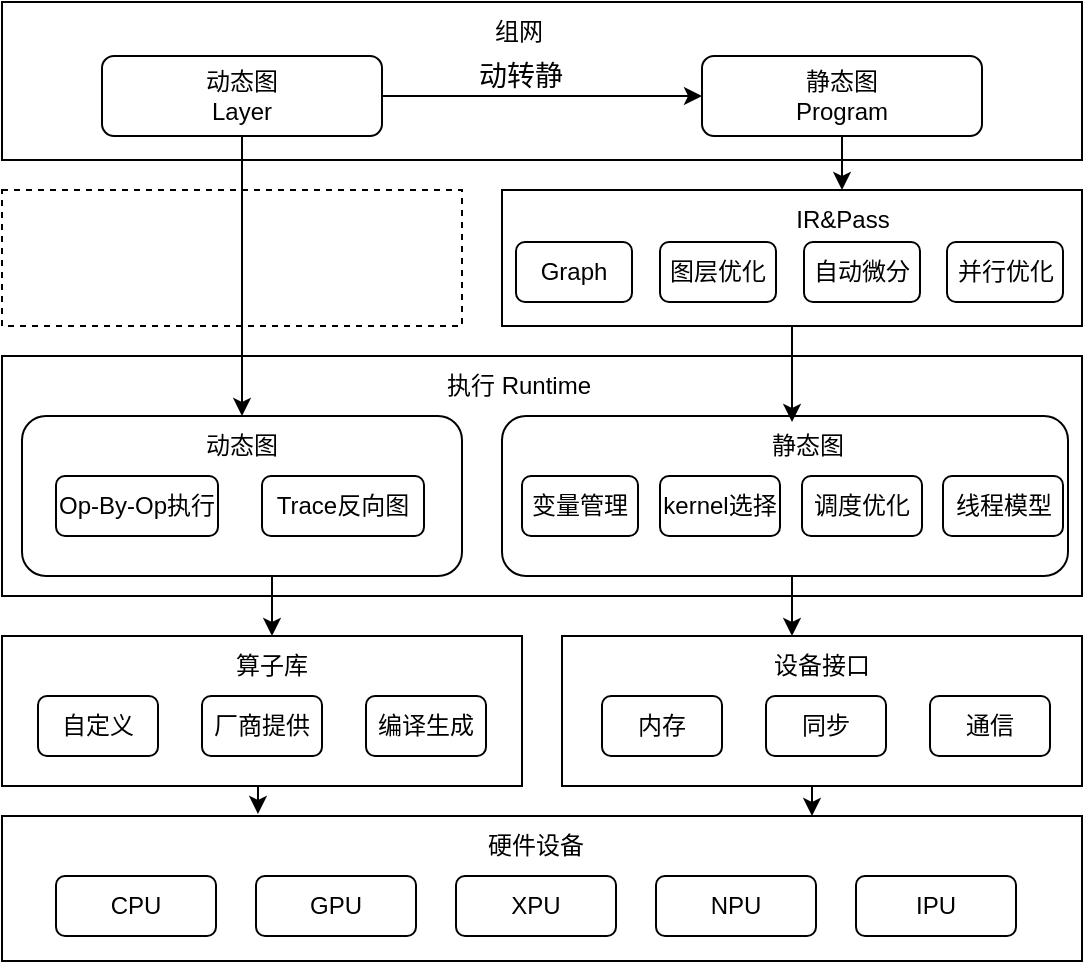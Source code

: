 <mxfile version="20.2.3" type="github">
  <diagram id="rXGSz3U36eyEYQaMbO1N" name="第 1 页">
    <mxGraphModel dx="946" dy="614" grid="1" gridSize="10" guides="1" tooltips="1" connect="1" arrows="1" fold="1" page="1" pageScale="1" pageWidth="827" pageHeight="1169" math="0" shadow="0">
      <root>
        <mxCell id="0" />
        <mxCell id="1" parent="0" />
        <mxCell id="rT3pATEFfJOMWAjfTn8K-68" value="" style="rounded=0;whiteSpace=wrap;html=1;dashed=1;" vertex="1" parent="1">
          <mxGeometry x="190" y="124" width="230" height="68" as="geometry" />
        </mxCell>
        <mxCell id="rT3pATEFfJOMWAjfTn8K-6" value="" style="rounded=0;whiteSpace=wrap;html=1;" vertex="1" parent="1">
          <mxGeometry x="190" y="437" width="540" height="72.5" as="geometry" />
        </mxCell>
        <mxCell id="rT3pATEFfJOMWAjfTn8K-79" style="edgeStyle=orthogonalEdgeStyle;rounded=0;orthogonalLoop=1;jettySize=auto;html=1;exitX=0.5;exitY=1;exitDx=0;exitDy=0;entryX=0.237;entryY=-0.014;entryDx=0;entryDy=0;entryPerimeter=0;fontSize=14;" edge="1" parent="1" source="rT3pATEFfJOMWAjfTn8K-7" target="rT3pATEFfJOMWAjfTn8K-6">
          <mxGeometry relative="1" as="geometry" />
        </mxCell>
        <mxCell id="rT3pATEFfJOMWAjfTn8K-7" value="" style="rounded=0;whiteSpace=wrap;html=1;" vertex="1" parent="1">
          <mxGeometry x="190" y="347" width="260" height="75" as="geometry" />
        </mxCell>
        <mxCell id="rT3pATEFfJOMWAjfTn8K-15" value="算子库" style="text;html=1;strokeColor=none;fillColor=none;align=center;verticalAlign=middle;whiteSpace=wrap;rounded=0;" vertex="1" parent="1">
          <mxGeometry x="295" y="347" width="60" height="30" as="geometry" />
        </mxCell>
        <mxCell id="rT3pATEFfJOMWAjfTn8K-24" value="" style="rounded=0;whiteSpace=wrap;html=1;" vertex="1" parent="1">
          <mxGeometry x="190" y="207" width="540" height="120" as="geometry" />
        </mxCell>
        <mxCell id="rT3pATEFfJOMWAjfTn8K-25" value="执行 Runtime" style="text;html=1;strokeColor=none;fillColor=none;align=center;verticalAlign=middle;whiteSpace=wrap;rounded=0;" vertex="1" parent="1">
          <mxGeometry x="410" y="207" width="77" height="30" as="geometry" />
        </mxCell>
        <mxCell id="rT3pATEFfJOMWAjfTn8K-80" style="edgeStyle=orthogonalEdgeStyle;rounded=0;orthogonalLoop=1;jettySize=auto;html=1;exitX=0.5;exitY=1;exitDx=0;exitDy=0;entryX=0.75;entryY=0;entryDx=0;entryDy=0;fontSize=14;" edge="1" parent="1" source="rT3pATEFfJOMWAjfTn8K-28" target="rT3pATEFfJOMWAjfTn8K-6">
          <mxGeometry relative="1" as="geometry" />
        </mxCell>
        <mxCell id="rT3pATEFfJOMWAjfTn8K-28" value="" style="rounded=0;whiteSpace=wrap;html=1;" vertex="1" parent="1">
          <mxGeometry x="470" y="347" width="260" height="75" as="geometry" />
        </mxCell>
        <mxCell id="rT3pATEFfJOMWAjfTn8K-33" value="设备接口" style="text;html=1;strokeColor=none;fillColor=none;align=center;verticalAlign=middle;whiteSpace=wrap;rounded=0;" vertex="1" parent="1">
          <mxGeometry x="570" y="347" width="60" height="30" as="geometry" />
        </mxCell>
        <mxCell id="rT3pATEFfJOMWAjfTn8K-34" value="硬件设备" style="text;html=1;strokeColor=none;fillColor=none;align=center;verticalAlign=middle;whiteSpace=wrap;rounded=0;" vertex="1" parent="1">
          <mxGeometry x="427" y="437" width="60" height="30" as="geometry" />
        </mxCell>
        <mxCell id="rT3pATEFfJOMWAjfTn8K-1" value="CPU" style="rounded=1;whiteSpace=wrap;html=1;" vertex="1" parent="1">
          <mxGeometry x="217" y="467" width="80" height="30" as="geometry" />
        </mxCell>
        <mxCell id="rT3pATEFfJOMWAjfTn8K-2" value="GPU" style="rounded=1;whiteSpace=wrap;html=1;" vertex="1" parent="1">
          <mxGeometry x="317" y="467" width="80" height="30" as="geometry" />
        </mxCell>
        <mxCell id="rT3pATEFfJOMWAjfTn8K-3" value="XPU" style="rounded=1;whiteSpace=wrap;html=1;" vertex="1" parent="1">
          <mxGeometry x="417" y="467" width="80" height="30" as="geometry" />
        </mxCell>
        <mxCell id="rT3pATEFfJOMWAjfTn8K-4" value="NPU" style="rounded=1;whiteSpace=wrap;html=1;" vertex="1" parent="1">
          <mxGeometry x="517" y="467" width="80" height="30" as="geometry" />
        </mxCell>
        <mxCell id="rT3pATEFfJOMWAjfTn8K-5" value="IPU" style="rounded=1;whiteSpace=wrap;html=1;" vertex="1" parent="1">
          <mxGeometry x="617" y="467" width="80" height="30" as="geometry" />
        </mxCell>
        <mxCell id="rT3pATEFfJOMWAjfTn8K-30" value="内存" style="rounded=1;whiteSpace=wrap;html=1;flipH=0;" vertex="1" parent="1">
          <mxGeometry x="490" y="377" width="60" height="30" as="geometry" />
        </mxCell>
        <mxCell id="rT3pATEFfJOMWAjfTn8K-31" value="同步" style="rounded=1;whiteSpace=wrap;html=1;flipH=0;" vertex="1" parent="1">
          <mxGeometry x="572" y="377" width="60" height="30" as="geometry" />
        </mxCell>
        <mxCell id="rT3pATEFfJOMWAjfTn8K-32" value="通信" style="rounded=1;whiteSpace=wrap;html=1;flipH=0;" vertex="1" parent="1">
          <mxGeometry x="654" y="377" width="60" height="30" as="geometry" />
        </mxCell>
        <mxCell id="rT3pATEFfJOMWAjfTn8K-9" value="自定义" style="rounded=1;whiteSpace=wrap;html=1;" vertex="1" parent="1">
          <mxGeometry x="208" y="377" width="60" height="30" as="geometry" />
        </mxCell>
        <mxCell id="rT3pATEFfJOMWAjfTn8K-10" value="厂商提供" style="rounded=1;whiteSpace=wrap;html=1;" vertex="1" parent="1">
          <mxGeometry x="290" y="377" width="60" height="30" as="geometry" />
        </mxCell>
        <mxCell id="rT3pATEFfJOMWAjfTn8K-11" value="编译生成" style="rounded=1;whiteSpace=wrap;html=1;" vertex="1" parent="1">
          <mxGeometry x="372" y="377" width="60" height="30" as="geometry" />
        </mxCell>
        <mxCell id="rT3pATEFfJOMWAjfTn8K-75" style="edgeStyle=orthogonalEdgeStyle;rounded=0;orthogonalLoop=1;jettySize=auto;html=1;exitX=0.5;exitY=1;exitDx=0;exitDy=0;entryX=0.5;entryY=0;entryDx=0;entryDy=0;fontSize=14;" edge="1" parent="1" source="rT3pATEFfJOMWAjfTn8K-35" target="rT3pATEFfJOMWAjfTn8K-15">
          <mxGeometry relative="1" as="geometry" />
        </mxCell>
        <mxCell id="rT3pATEFfJOMWAjfTn8K-35" value="" style="rounded=1;whiteSpace=wrap;html=1;" vertex="1" parent="1">
          <mxGeometry x="200" y="237" width="220" height="80" as="geometry" />
        </mxCell>
        <mxCell id="rT3pATEFfJOMWAjfTn8K-37" value="动态图" style="text;html=1;strokeColor=none;fillColor=none;align=center;verticalAlign=middle;whiteSpace=wrap;rounded=0;" vertex="1" parent="1">
          <mxGeometry x="280" y="237" width="60" height="30" as="geometry" />
        </mxCell>
        <mxCell id="rT3pATEFfJOMWAjfTn8K-77" style="edgeStyle=orthogonalEdgeStyle;rounded=0;orthogonalLoop=1;jettySize=auto;html=1;exitX=0.5;exitY=1;exitDx=0;exitDy=0;entryX=0.25;entryY=0;entryDx=0;entryDy=0;fontSize=14;" edge="1" parent="1" source="rT3pATEFfJOMWAjfTn8K-38" target="rT3pATEFfJOMWAjfTn8K-33">
          <mxGeometry relative="1" as="geometry" />
        </mxCell>
        <mxCell id="rT3pATEFfJOMWAjfTn8K-38" value="" style="rounded=1;whiteSpace=wrap;html=1;" vertex="1" parent="1">
          <mxGeometry x="440" y="237" width="283" height="80" as="geometry" />
        </mxCell>
        <mxCell id="rT3pATEFfJOMWAjfTn8K-39" value="静态图" style="text;html=1;strokeColor=none;fillColor=none;align=center;verticalAlign=middle;whiteSpace=wrap;rounded=0;" vertex="1" parent="1">
          <mxGeometry x="563" y="237" width="60" height="30" as="geometry" />
        </mxCell>
        <mxCell id="rT3pATEFfJOMWAjfTn8K-42" value="变量管理" style="rounded=1;whiteSpace=wrap;html=1;flipH=0;" vertex="1" parent="1">
          <mxGeometry x="450" y="267" width="58" height="30" as="geometry" />
        </mxCell>
        <mxCell id="rT3pATEFfJOMWAjfTn8K-43" value="kernel选择" style="rounded=1;whiteSpace=wrap;html=1;flipH=0;" vertex="1" parent="1">
          <mxGeometry x="519" y="267" width="60" height="30" as="geometry" />
        </mxCell>
        <mxCell id="rT3pATEFfJOMWAjfTn8K-44" value="调度优化" style="rounded=1;whiteSpace=wrap;html=1;flipH=0;" vertex="1" parent="1">
          <mxGeometry x="590" y="267" width="60" height="30" as="geometry" />
        </mxCell>
        <mxCell id="rT3pATEFfJOMWAjfTn8K-45" value="Op-By-Op执行" style="rounded=1;whiteSpace=wrap;html=1;flipH=0;" vertex="1" parent="1">
          <mxGeometry x="217" y="267" width="81" height="30" as="geometry" />
        </mxCell>
        <mxCell id="rT3pATEFfJOMWAjfTn8K-46" value="Trace反向图" style="rounded=1;whiteSpace=wrap;html=1;flipH=0;" vertex="1" parent="1">
          <mxGeometry x="320" y="267" width="81" height="30" as="geometry" />
        </mxCell>
        <mxCell id="rT3pATEFfJOMWAjfTn8K-47" value="线程模型" style="rounded=1;whiteSpace=wrap;html=1;flipH=0;" vertex="1" parent="1">
          <mxGeometry x="660.5" y="267" width="60" height="30" as="geometry" />
        </mxCell>
        <mxCell id="rT3pATEFfJOMWAjfTn8K-48" value="" style="rounded=0;whiteSpace=wrap;html=1;" vertex="1" parent="1">
          <mxGeometry x="190" y="30" width="540" height="79" as="geometry" />
        </mxCell>
        <mxCell id="rT3pATEFfJOMWAjfTn8K-49" value="组网" style="text;html=1;strokeColor=none;fillColor=none;align=center;verticalAlign=middle;whiteSpace=wrap;rounded=0;" vertex="1" parent="1">
          <mxGeometry x="410" y="30" width="77" height="30" as="geometry" />
        </mxCell>
        <mxCell id="rT3pATEFfJOMWAjfTn8K-56" style="edgeStyle=orthogonalEdgeStyle;rounded=0;orthogonalLoop=1;jettySize=auto;html=1;exitX=1;exitY=0.5;exitDx=0;exitDy=0;entryX=0;entryY=0.5;entryDx=0;entryDy=0;" edge="1" parent="1" source="rT3pATEFfJOMWAjfTn8K-51" target="rT3pATEFfJOMWAjfTn8K-54">
          <mxGeometry relative="1" as="geometry" />
        </mxCell>
        <mxCell id="rT3pATEFfJOMWAjfTn8K-57" value="&lt;font style=&quot;font-size: 14px;&quot;&gt;动转静&lt;/font&gt;" style="edgeLabel;html=1;align=center;verticalAlign=middle;resizable=0;points=[];" vertex="1" connectable="0" parent="rT3pATEFfJOMWAjfTn8K-56">
          <mxGeometry x="-0.175" y="-1" relative="1" as="geometry">
            <mxPoint x="3" y="-11" as="offset" />
          </mxGeometry>
        </mxCell>
        <mxCell id="rT3pATEFfJOMWAjfTn8K-76" style="edgeStyle=orthogonalEdgeStyle;rounded=0;orthogonalLoop=1;jettySize=auto;html=1;exitX=0.5;exitY=1;exitDx=0;exitDy=0;entryX=0.5;entryY=0;entryDx=0;entryDy=0;fontSize=14;" edge="1" parent="1" source="rT3pATEFfJOMWAjfTn8K-51" target="rT3pATEFfJOMWAjfTn8K-37">
          <mxGeometry relative="1" as="geometry" />
        </mxCell>
        <mxCell id="rT3pATEFfJOMWAjfTn8K-51" value="动态图&lt;br&gt;Layer" style="rounded=1;whiteSpace=wrap;html=1;flipH=0;" vertex="1" parent="1">
          <mxGeometry x="240" y="57" width="140" height="40" as="geometry" />
        </mxCell>
        <mxCell id="rT3pATEFfJOMWAjfTn8K-67" style="edgeStyle=orthogonalEdgeStyle;rounded=0;orthogonalLoop=1;jettySize=auto;html=1;entryX=0.5;entryY=0;entryDx=0;entryDy=0;fontSize=14;" edge="1" parent="1" source="rT3pATEFfJOMWAjfTn8K-54" target="rT3pATEFfJOMWAjfTn8K-60">
          <mxGeometry relative="1" as="geometry" />
        </mxCell>
        <mxCell id="rT3pATEFfJOMWAjfTn8K-54" value="静态图&lt;br&gt;Program" style="rounded=1;whiteSpace=wrap;html=1;flipH=0;" vertex="1" parent="1">
          <mxGeometry x="540" y="57" width="140" height="40" as="geometry" />
        </mxCell>
        <mxCell id="rT3pATEFfJOMWAjfTn8K-78" style="edgeStyle=orthogonalEdgeStyle;rounded=0;orthogonalLoop=1;jettySize=auto;html=1;exitX=0.5;exitY=1;exitDx=0;exitDy=0;entryX=0.367;entryY=0.1;entryDx=0;entryDy=0;entryPerimeter=0;fontSize=14;" edge="1" parent="1" source="rT3pATEFfJOMWAjfTn8K-59" target="rT3pATEFfJOMWAjfTn8K-39">
          <mxGeometry relative="1" as="geometry" />
        </mxCell>
        <mxCell id="rT3pATEFfJOMWAjfTn8K-59" value="" style="rounded=0;whiteSpace=wrap;html=1;" vertex="1" parent="1">
          <mxGeometry x="440" y="124" width="290" height="68" as="geometry" />
        </mxCell>
        <mxCell id="rT3pATEFfJOMWAjfTn8K-60" value="IR&amp;amp;Pass" style="text;html=1;strokeColor=none;fillColor=none;align=center;verticalAlign=middle;whiteSpace=wrap;rounded=0;" vertex="1" parent="1">
          <mxGeometry x="571.5" y="124" width="77" height="30" as="geometry" />
        </mxCell>
        <mxCell id="rT3pATEFfJOMWAjfTn8K-63" value="并行优化" style="rounded=1;whiteSpace=wrap;html=1;flipH=0;" vertex="1" parent="1">
          <mxGeometry x="662.5" y="150" width="58" height="30" as="geometry" />
        </mxCell>
        <mxCell id="rT3pATEFfJOMWAjfTn8K-64" value="图层优化" style="rounded=1;whiteSpace=wrap;html=1;flipH=0;" vertex="1" parent="1">
          <mxGeometry x="519" y="150" width="58" height="30" as="geometry" />
        </mxCell>
        <mxCell id="rT3pATEFfJOMWAjfTn8K-65" value="自动微分" style="rounded=1;whiteSpace=wrap;html=1;flipH=0;" vertex="1" parent="1">
          <mxGeometry x="591" y="150" width="58" height="30" as="geometry" />
        </mxCell>
        <mxCell id="rT3pATEFfJOMWAjfTn8K-66" value="Graph" style="rounded=1;whiteSpace=wrap;html=1;flipH=0;" vertex="1" parent="1">
          <mxGeometry x="447" y="150" width="58" height="30" as="geometry" />
        </mxCell>
      </root>
    </mxGraphModel>
  </diagram>
</mxfile>
